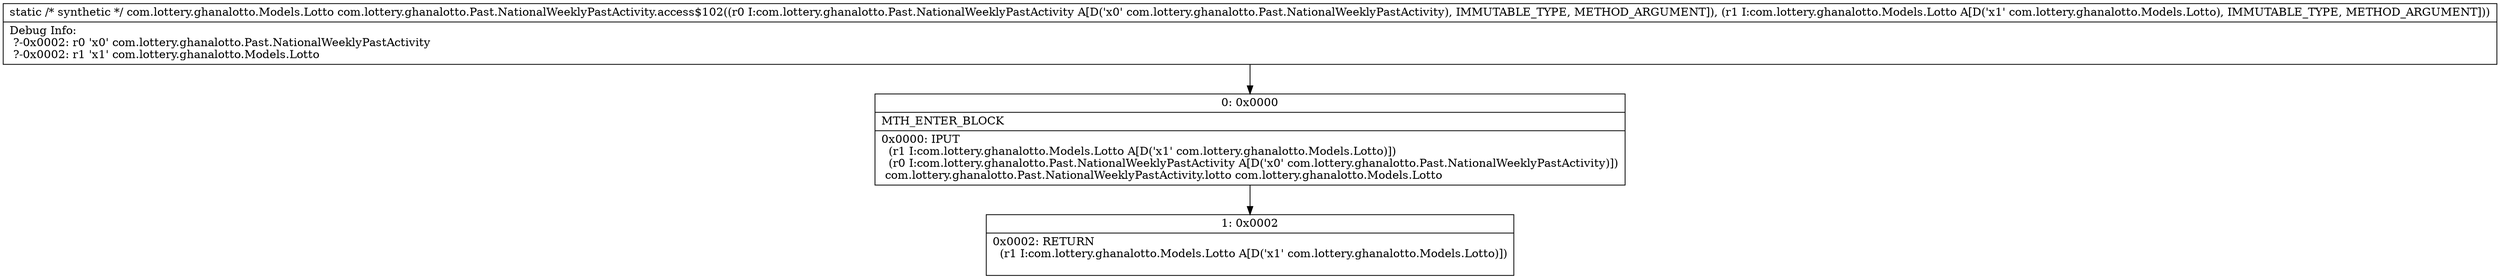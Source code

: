 digraph "CFG forcom.lottery.ghanalotto.Past.NationalWeeklyPastActivity.access$102(Lcom\/lottery\/ghanalotto\/Past\/NationalWeeklyPastActivity;Lcom\/lottery\/ghanalotto\/Models\/Lotto;)Lcom\/lottery\/ghanalotto\/Models\/Lotto;" {
Node_0 [shape=record,label="{0\:\ 0x0000|MTH_ENTER_BLOCK\l|0x0000: IPUT  \l  (r1 I:com.lottery.ghanalotto.Models.Lotto A[D('x1' com.lottery.ghanalotto.Models.Lotto)])\l  (r0 I:com.lottery.ghanalotto.Past.NationalWeeklyPastActivity A[D('x0' com.lottery.ghanalotto.Past.NationalWeeklyPastActivity)])\l com.lottery.ghanalotto.Past.NationalWeeklyPastActivity.lotto com.lottery.ghanalotto.Models.Lotto \l}"];
Node_1 [shape=record,label="{1\:\ 0x0002|0x0002: RETURN  \l  (r1 I:com.lottery.ghanalotto.Models.Lotto A[D('x1' com.lottery.ghanalotto.Models.Lotto)])\l \l}"];
MethodNode[shape=record,label="{static \/* synthetic *\/ com.lottery.ghanalotto.Models.Lotto com.lottery.ghanalotto.Past.NationalWeeklyPastActivity.access$102((r0 I:com.lottery.ghanalotto.Past.NationalWeeklyPastActivity A[D('x0' com.lottery.ghanalotto.Past.NationalWeeklyPastActivity), IMMUTABLE_TYPE, METHOD_ARGUMENT]), (r1 I:com.lottery.ghanalotto.Models.Lotto A[D('x1' com.lottery.ghanalotto.Models.Lotto), IMMUTABLE_TYPE, METHOD_ARGUMENT]))  | Debug Info:\l  ?\-0x0002: r0 'x0' com.lottery.ghanalotto.Past.NationalWeeklyPastActivity\l  ?\-0x0002: r1 'x1' com.lottery.ghanalotto.Models.Lotto\l}"];
MethodNode -> Node_0;
Node_0 -> Node_1;
}

